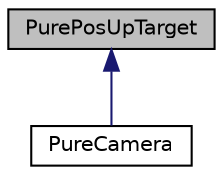 digraph "PurePosUpTarget"
{
 // LATEX_PDF_SIZE
  edge [fontname="Helvetica",fontsize="10",labelfontname="Helvetica",labelfontsize="10"];
  node [fontname="Helvetica",fontsize="10",shape=record];
  Node1 [label="PurePosUpTarget",height=0.2,width=0.4,color="black", fillcolor="grey75", style="filled", fontcolor="black",tooltip="PURE class for PUT (position, up and target) vectors."];
  Node1 -> Node2 [dir="back",color="midnightblue",fontsize="10",style="solid",fontname="Helvetica"];
  Node2 [label="PureCamera",height=0.2,width=0.4,color="black", fillcolor="white", style="filled",URL="$class_pure_camera.html",tooltip="Camera class."];
}
